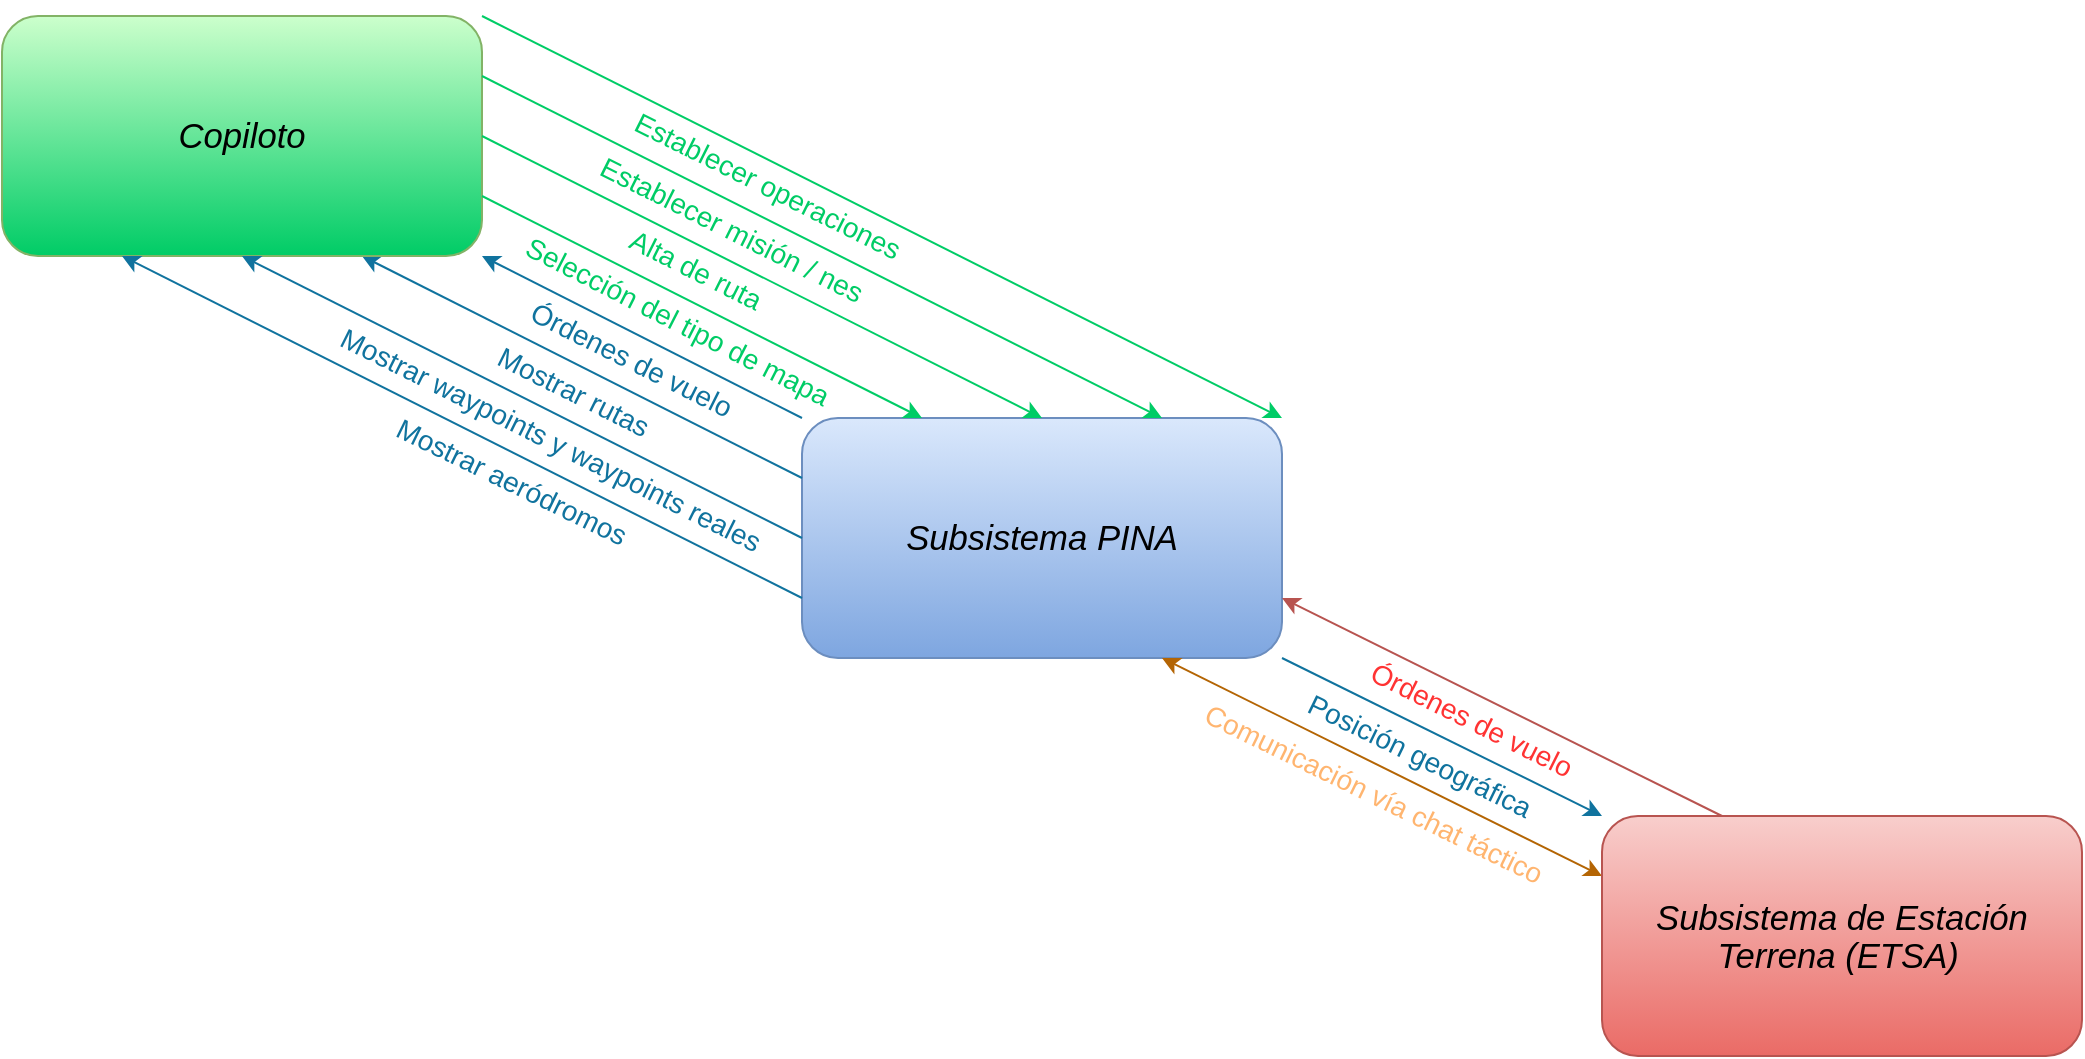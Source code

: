 <mxfile version="14.6.6" type="github">
  <diagram id="9Tp3Bp6zxK_fWa5_v22C" name="Page-1">
    <mxGraphModel dx="1062" dy="584" grid="1" gridSize="10" guides="1" tooltips="1" connect="1" arrows="1" fold="1" page="1" pageScale="1" pageWidth="1654" pageHeight="1169" math="0" shadow="0">
      <root>
        <mxCell id="0" />
        <mxCell id="1" parent="0" />
        <mxCell id="Lmlt1XYuxaMjz-CYnHoJ-2" value="&lt;i&gt;&lt;span style=&quot;font-size: 13.0pt ; line-height: 107% ; font-family: &amp;#34;arial nova&amp;#34; , sans-serif&quot;&gt;Subsistema PINA&lt;/span&gt;&lt;/i&gt;" style="rounded=1;whiteSpace=wrap;html=1;fillColor=#dae8fc;strokeColor=#6c8ebf;gradientColor=#7ea6e0;fontStyle=0" parent="1" vertex="1">
          <mxGeometry x="720" y="521" width="240" height="120" as="geometry" />
        </mxCell>
        <mxCell id="oDANMGQWzppKtMMeOv0n-7" value="" style="endArrow=classic;html=1;fontSize=14;exitX=0;exitY=0.25;exitDx=0;exitDy=0;fillColor=#b1ddf0;strokeColor=#10739e;entryX=0.75;entryY=1;entryDx=0;entryDy=0;" parent="1" source="Lmlt1XYuxaMjz-CYnHoJ-2" target="oDANMGQWzppKtMMeOv0n-14" edge="1">
          <mxGeometry x="347" y="325" width="50" height="50" as="geometry">
            <mxPoint x="430" y="500" as="sourcePoint" />
            <mxPoint x="510" y="470" as="targetPoint" />
          </mxGeometry>
        </mxCell>
        <mxCell id="oDANMGQWzppKtMMeOv0n-8" value="Posición geográfica" style="text;html=1;strokeColor=none;fillColor=none;align=center;verticalAlign=middle;whiteSpace=wrap;rounded=0;fontSize=14;rotation=26;fontColor=#10739E;" parent="1" vertex="1">
          <mxGeometry x="954" y="680" width="150" height="20" as="geometry" />
        </mxCell>
        <mxCell id="oDANMGQWzppKtMMeOv0n-10" value="" style="endArrow=classic;html=1;fontSize=14;exitX=0;exitY=0;exitDx=0;exitDy=0;entryX=1;entryY=1;entryDx=0;entryDy=0;fillColor=#b1ddf0;strokeColor=#10739e;" parent="1" source="Lmlt1XYuxaMjz-CYnHoJ-2" target="oDANMGQWzppKtMMeOv0n-14" edge="1">
          <mxGeometry x="497" y="245" width="50" height="50" as="geometry">
            <mxPoint x="610" y="540" as="sourcePoint" />
            <mxPoint x="560" y="440" as="targetPoint" />
          </mxGeometry>
        </mxCell>
        <mxCell id="oDANMGQWzppKtMMeOv0n-11" value="Órdenes&amp;nbsp;de vuelo" style="text;html=1;strokeColor=none;fillColor=none;align=center;verticalAlign=middle;whiteSpace=wrap;rounded=0;fontSize=14;rotation=26.5;fontColor=#FF3333;" parent="1" vertex="1">
          <mxGeometry x="980" y="662" width="150" height="20" as="geometry" />
        </mxCell>
        <mxCell id="oDANMGQWzppKtMMeOv0n-14" value="&lt;i style=&quot;font-size: 12px&quot;&gt;&lt;span style=&quot;font-size: 13pt ; line-height: 18.547px ; font-family: &amp;#34;arial nova&amp;#34; , sans-serif&quot;&gt;Copiloto&lt;/span&gt;&lt;/i&gt;" style="rounded=1;whiteSpace=wrap;html=1;fontSize=14;strokeColor=#82b366;gradientColor=#00CC66;fillColor=#CCFFCC;" parent="1" vertex="1">
          <mxGeometry x="320" y="320" width="240" height="120" as="geometry" />
        </mxCell>
        <mxCell id="oDANMGQWzppKtMMeOv0n-17" value="" style="endArrow=classic;html=1;fontSize=14;exitX=1;exitY=1;exitDx=0;exitDy=0;entryX=0;entryY=0;entryDx=0;entryDy=0;fillColor=#b1ddf0;strokeColor=#10739e;" parent="1" source="Lmlt1XYuxaMjz-CYnHoJ-2" target="dXvM6bHmMKacEcuEs56N-7" edge="1">
          <mxGeometry width="50" height="50" relative="1" as="geometry">
            <mxPoint x="1210" y="660" as="sourcePoint" />
            <mxPoint x="980" y="610" as="targetPoint" />
          </mxGeometry>
        </mxCell>
        <mxCell id="dXvM6bHmMKacEcuEs56N-2" value="" style="endArrow=classic;html=1;exitX=1;exitY=0.75;exitDx=0;exitDy=0;entryX=0.25;entryY=0;entryDx=0;entryDy=0;fillColor=#d5e8d4;gradientColor=#97d077;strokeColor=#00CC66;" parent="1" source="oDANMGQWzppKtMMeOv0n-14" target="Lmlt1XYuxaMjz-CYnHoJ-2" edge="1">
          <mxGeometry width="50" height="50" relative="1" as="geometry">
            <mxPoint x="790" y="430" as="sourcePoint" />
            <mxPoint x="590" y="350" as="targetPoint" />
          </mxGeometry>
        </mxCell>
        <mxCell id="dXvM6bHmMKacEcuEs56N-1" value="Mostrar waypoints y waypoints reales" style="text;html=1;align=center;verticalAlign=middle;whiteSpace=wrap;rounded=0;fontSize=14;rotation=26.5;fontColor=#10739E;" parent="1" vertex="1">
          <mxGeometry x="469" y="522" width="251" height="20" as="geometry" />
        </mxCell>
        <mxCell id="oDANMGQWzppKtMMeOv0n-13" value="" style="endArrow=classic;html=1;fontSize=14;exitX=0.75;exitY=1;exitDx=0;exitDy=0;entryX=0;entryY=0.25;entryDx=0;entryDy=0;fillColor=#fad7ac;strokeColor=#b46504;startArrow=classic;startFill=1;" parent="1" source="Lmlt1XYuxaMjz-CYnHoJ-2" target="dXvM6bHmMKacEcuEs56N-7" edge="1">
          <mxGeometry x="347" y="325" width="50" height="50" as="geometry">
            <mxPoint x="750" y="700" as="sourcePoint" />
            <mxPoint x="840" y="820" as="targetPoint" />
          </mxGeometry>
        </mxCell>
        <mxCell id="oDANMGQWzppKtMMeOv0n-16" value="Órdenes&amp;nbsp;de vuelo" style="text;html=1;strokeColor=none;fillColor=none;align=center;verticalAlign=middle;whiteSpace=wrap;rounded=0;fontSize=14;rotation=26.5;fontColor=#10739E;" parent="1" vertex="1">
          <mxGeometry x="560" y="481.74" width="150" height="20" as="geometry" />
        </mxCell>
        <mxCell id="oDANMGQWzppKtMMeOv0n-12" value="" style="endArrow=classic;html=1;fontSize=14;startArrow=none;startFill=0;exitX=0.25;exitY=0;exitDx=0;exitDy=0;entryX=1;entryY=0.75;entryDx=0;entryDy=0;fillColor=#f8cecc;strokeColor=#b85450;" parent="1" source="dXvM6bHmMKacEcuEs56N-7" target="Lmlt1XYuxaMjz-CYnHoJ-2" edge="1">
          <mxGeometry x="317" y="525" width="50" height="50" as="geometry">
            <mxPoint x="1160" y="700" as="sourcePoint" />
            <mxPoint x="1080" y="630" as="targetPoint" />
          </mxGeometry>
        </mxCell>
        <mxCell id="dXvM6bHmMKacEcuEs56N-7" value="&lt;i&gt;&lt;span style=&quot;font-size: 13.0pt ; line-height: 107% ; font-family: &amp;#34;arial nova&amp;#34; , sans-serif&quot;&gt;Subsistema de Estación&lt;br&gt;Terrena (ETSA)&lt;/span&gt;&amp;nbsp;&lt;/i&gt;" style="rounded=1;whiteSpace=wrap;html=1;fontSize=14;gradientColor=#ea6b66;fillColor=#f8cecc;strokeColor=#b85450;" parent="1" vertex="1">
          <mxGeometry x="1120" y="720" width="240" height="120" as="geometry" />
        </mxCell>
        <mxCell id="dXvM6bHmMKacEcuEs56N-8" value="Selección del tipo de mapa" style="text;html=1;align=center;verticalAlign=middle;whiteSpace=wrap;rounded=0;fontSize=14;rotation=27;fontColor=#00CC66;" parent="1" vertex="1">
          <mxGeometry x="568.4" y="462.74" width="180.05" height="20" as="geometry" />
        </mxCell>
        <mxCell id="dXvM6bHmMKacEcuEs56N-9" value="" style="endArrow=classic;html=1;exitX=1;exitY=0.5;exitDx=0;exitDy=0;entryX=0.5;entryY=0;entryDx=0;entryDy=0;fillColor=#d5e8d4;gradientColor=#97d077;strokeColor=#00CC66;" parent="1" source="oDANMGQWzppKtMMeOv0n-14" target="Lmlt1XYuxaMjz-CYnHoJ-2" edge="1">
          <mxGeometry width="50" height="50" relative="1" as="geometry">
            <mxPoint x="580" y="380" as="sourcePoint" />
            <mxPoint x="800" y="491" as="targetPoint" />
          </mxGeometry>
        </mxCell>
        <mxCell id="JSC7t27dYpk22ybj4QoQ-1" value="" style="endArrow=classic;html=1;entryX=0.5;entryY=1;entryDx=0;entryDy=0;exitX=0;exitY=0.5;exitDx=0;exitDy=0;fillColor=#b1ddf0;strokeColor=#10739e;" edge="1" parent="1" source="Lmlt1XYuxaMjz-CYnHoJ-2" target="oDANMGQWzppKtMMeOv0n-14">
          <mxGeometry width="50" height="50" relative="1" as="geometry">
            <mxPoint x="760" y="630" as="sourcePoint" />
            <mxPoint x="810" y="580" as="targetPoint" />
          </mxGeometry>
        </mxCell>
        <mxCell id="JSC7t27dYpk22ybj4QoQ-2" value="Mostrar rutas" style="text;html=1;strokeColor=none;fillColor=none;align=center;verticalAlign=middle;whiteSpace=wrap;rounded=0;fontSize=14;rotation=26.5;fontColor=#10739E;" vertex="1" parent="1">
          <mxGeometry x="540" y="497.74" width="132.12" height="20" as="geometry" />
        </mxCell>
        <mxCell id="JSC7t27dYpk22ybj4QoQ-4" value="" style="endArrow=classic;html=1;entryX=0.25;entryY=1;entryDx=0;entryDy=0;exitX=0;exitY=0.75;exitDx=0;exitDy=0;fillColor=#b1ddf0;strokeColor=#10739e;" edge="1" parent="1" source="Lmlt1XYuxaMjz-CYnHoJ-2" target="oDANMGQWzppKtMMeOv0n-14">
          <mxGeometry width="50" height="50" relative="1" as="geometry">
            <mxPoint x="500" y="600" as="sourcePoint" />
            <mxPoint x="550" y="550" as="targetPoint" />
          </mxGeometry>
        </mxCell>
        <mxCell id="JSC7t27dYpk22ybj4QoQ-5" value="Mostrar aeródromos" style="text;html=1;strokeColor=none;fillColor=none;align=center;verticalAlign=middle;whiteSpace=wrap;rounded=0;fontSize=14;rotation=26;fontColor=#10739E;" vertex="1" parent="1">
          <mxGeometry x="509" y="543" width="132.12" height="20" as="geometry" />
        </mxCell>
        <mxCell id="JSC7t27dYpk22ybj4QoQ-6" value="Alta de ruta" style="text;html=1;align=center;verticalAlign=middle;whiteSpace=wrap;rounded=0;fontSize=14;rotation=26.5;fontColor=#00CC66;" vertex="1" parent="1">
          <mxGeometry x="577" y="437" width="180.05" height="20" as="geometry" />
        </mxCell>
        <mxCell id="JSC7t27dYpk22ybj4QoQ-7" value="" style="endArrow=classic;html=1;exitX=1;exitY=0.25;exitDx=0;exitDy=0;entryX=0.75;entryY=0;entryDx=0;entryDy=0;strokeColor=#00CC66;" edge="1" parent="1" source="oDANMGQWzppKtMMeOv0n-14" target="Lmlt1XYuxaMjz-CYnHoJ-2">
          <mxGeometry width="50" height="50" relative="1" as="geometry">
            <mxPoint x="748.45" y="380" as="sourcePoint" />
            <mxPoint x="798.45" y="330" as="targetPoint" />
          </mxGeometry>
        </mxCell>
        <mxCell id="JSC7t27dYpk22ybj4QoQ-8" value="Establecer misión / nes" style="text;html=1;align=center;verticalAlign=middle;whiteSpace=wrap;rounded=0;fontSize=14;rotation=26.5;fontColor=#00CC66;" vertex="1" parent="1">
          <mxGeometry x="595" y="417" width="180.05" height="20" as="geometry" />
        </mxCell>
        <mxCell id="JSC7t27dYpk22ybj4QoQ-10" value="Comunicación vía chat táctico" style="text;html=1;align=center;verticalAlign=middle;whiteSpace=wrap;rounded=0;fontSize=14;rotation=26;fillColor=none;fontColor=#FFB570;" vertex="1" parent="1">
          <mxGeometry x="891" y="699" width="230" height="20" as="geometry" />
        </mxCell>
        <mxCell id="JSC7t27dYpk22ybj4QoQ-11" value="" style="endArrow=classic;html=1;fontColor=#FFB570;strokeColor=#00CC66;exitX=1;exitY=0;exitDx=0;exitDy=0;entryX=1;entryY=0;entryDx=0;entryDy=0;" edge="1" parent="1" source="oDANMGQWzppKtMMeOv0n-14" target="Lmlt1XYuxaMjz-CYnHoJ-2">
          <mxGeometry width="50" height="50" relative="1" as="geometry">
            <mxPoint x="780" y="380" as="sourcePoint" />
            <mxPoint x="830" y="330" as="targetPoint" />
          </mxGeometry>
        </mxCell>
        <mxCell id="JSC7t27dYpk22ybj4QoQ-12" value="Establecer operaciones" style="text;html=1;align=center;verticalAlign=middle;whiteSpace=wrap;rounded=0;fontSize=14;rotation=26.5;fontColor=#00CC66;" vertex="1" parent="1">
          <mxGeometry x="613" y="395" width="180.05" height="20" as="geometry" />
        </mxCell>
      </root>
    </mxGraphModel>
  </diagram>
</mxfile>
